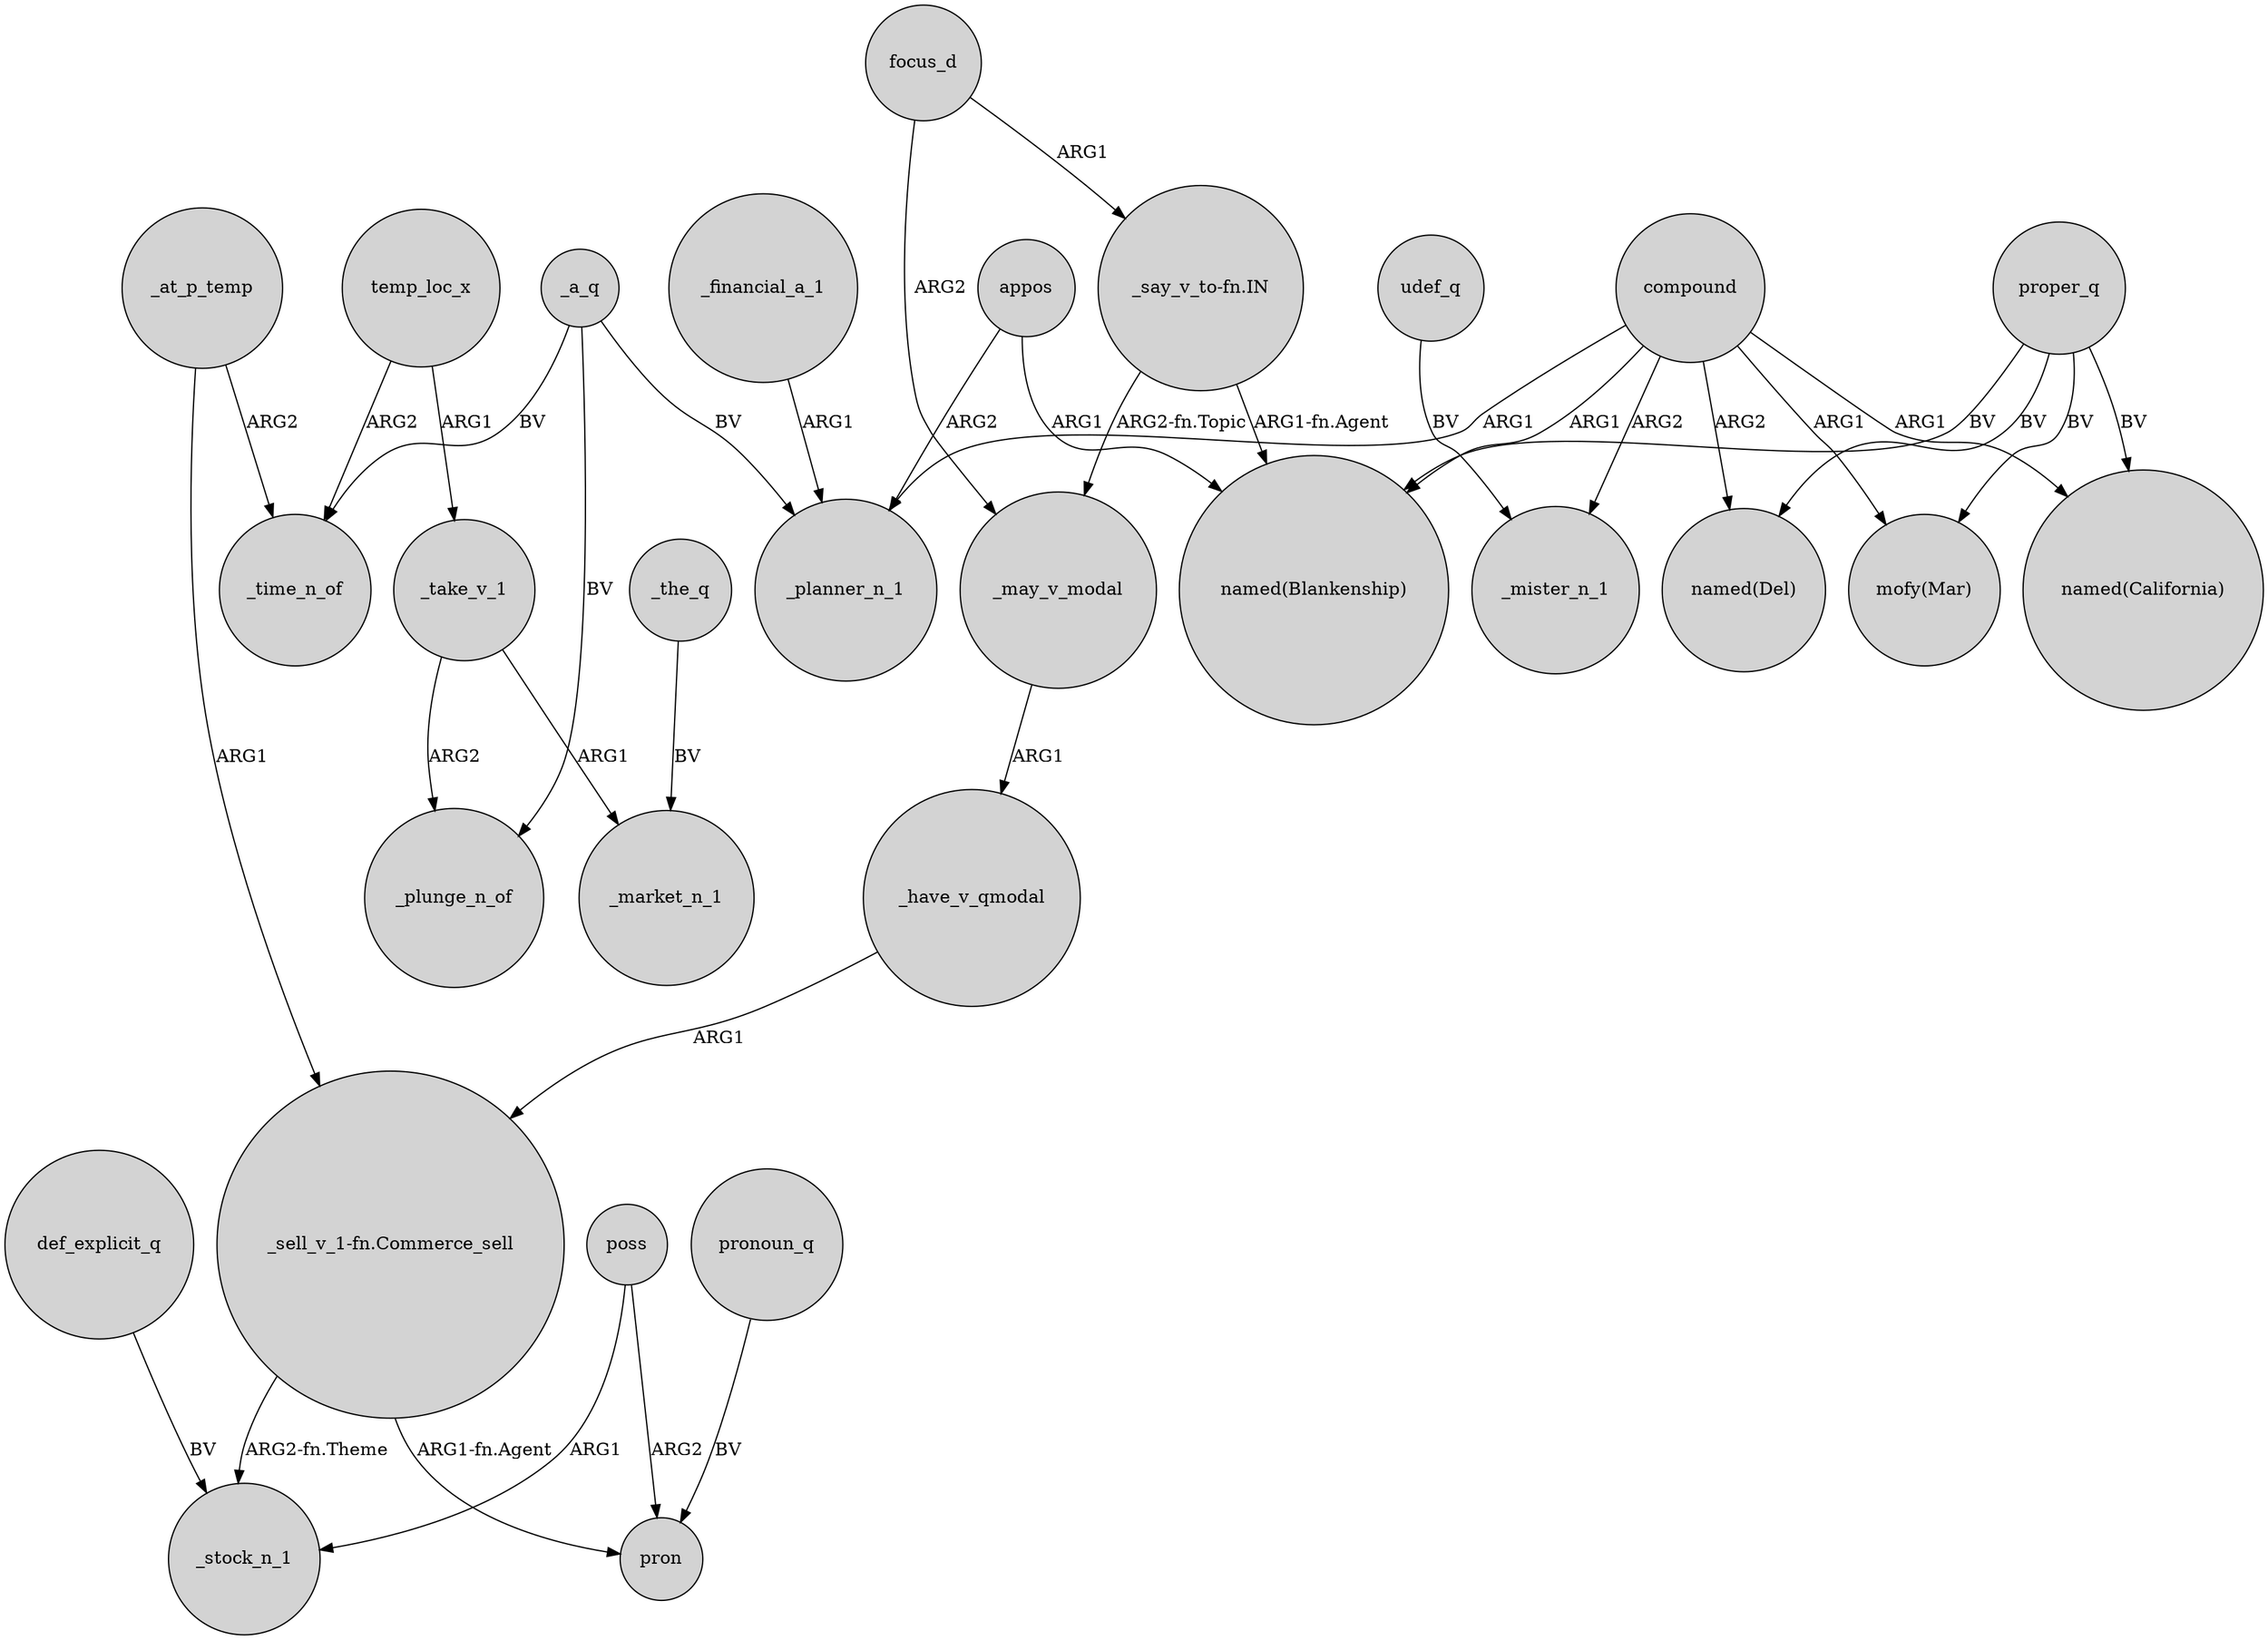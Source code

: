 digraph {
	node [shape=circle style=filled]
	_at_p_temp -> "_sell_v_1-fn.Commerce_sell" [label=ARG1]
	_a_q -> _plunge_n_of [label=BV]
	poss -> pron [label=ARG2]
	compound -> _planner_n_1 [label=ARG1]
	proper_q -> "named(Blankenship)" [label=BV]
	compound -> _mister_n_1 [label=ARG2]
	focus_d -> _may_v_modal [label=ARG2]
	poss -> _stock_n_1 [label=ARG1]
	udef_q -> _mister_n_1 [label=BV]
	proper_q -> "named(California)" [label=BV]
	_at_p_temp -> _time_n_of [label=ARG2]
	temp_loc_x -> _take_v_1 [label=ARG1]
	_a_q -> _time_n_of [label=BV]
	def_explicit_q -> _stock_n_1 [label=BV]
	_may_v_modal -> _have_v_qmodal [label=ARG1]
	compound -> "named(Blankenship)" [label=ARG1]
	_have_v_qmodal -> "_sell_v_1-fn.Commerce_sell" [label=ARG1]
	compound -> "mofy(Mar)" [label=ARG1]
	_take_v_1 -> _market_n_1 [label=ARG1]
	pronoun_q -> pron [label=BV]
	appos -> "named(Blankenship)" [label=ARG1]
	proper_q -> "named(Del)" [label=BV]
	compound -> "named(California)" [label=ARG1]
	"_say_v_to-fn.IN" -> _may_v_modal [label="ARG2-fn.Topic"]
	temp_loc_x -> _time_n_of [label=ARG2]
	_take_v_1 -> _plunge_n_of [label=ARG2]
	_a_q -> _planner_n_1 [label=BV]
	appos -> _planner_n_1 [label=ARG2]
	proper_q -> "mofy(Mar)" [label=BV]
	_financial_a_1 -> _planner_n_1 [label=ARG1]
	"_sell_v_1-fn.Commerce_sell" -> _stock_n_1 [label="ARG2-fn.Theme"]
	"_sell_v_1-fn.Commerce_sell" -> pron [label="ARG1-fn.Agent"]
	compound -> "named(Del)" [label=ARG2]
	_the_q -> _market_n_1 [label=BV]
	"_say_v_to-fn.IN" -> "named(Blankenship)" [label="ARG1-fn.Agent"]
	focus_d -> "_say_v_to-fn.IN" [label=ARG1]
}
